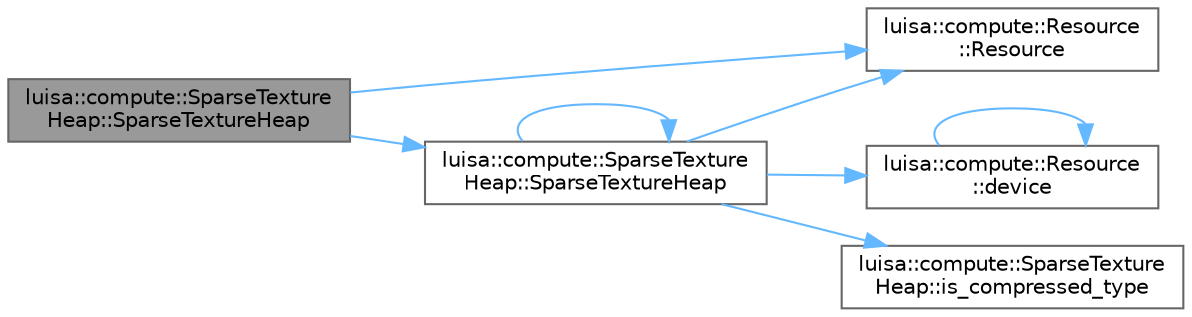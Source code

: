digraph "luisa::compute::SparseTextureHeap::SparseTextureHeap"
{
 // LATEX_PDF_SIZE
  bgcolor="transparent";
  edge [fontname=Helvetica,fontsize=10,labelfontname=Helvetica,labelfontsize=10];
  node [fontname=Helvetica,fontsize=10,shape=box,height=0.2,width=0.4];
  rankdir="LR";
  Node1 [id="Node000001",label="luisa::compute::SparseTexture\lHeap::SparseTextureHeap",height=0.2,width=0.4,color="gray40", fillcolor="grey60", style="filled", fontcolor="black",tooltip=" "];
  Node1 -> Node2 [id="edge8_Node000001_Node000002",color="steelblue1",style="solid",tooltip=" "];
  Node2 [id="Node000002",label="luisa::compute::Resource\l::Resource",height=0.2,width=0.4,color="grey40", fillcolor="white", style="filled",URL="$classluisa_1_1compute_1_1_resource.html#ad04c9df5461ad463bc3bfa340590a61a",tooltip=" "];
  Node1 -> Node3 [id="edge9_Node000001_Node000003",color="steelblue1",style="solid",tooltip=" "];
  Node3 [id="Node000003",label="luisa::compute::SparseTexture\lHeap::SparseTextureHeap",height=0.2,width=0.4,color="grey40", fillcolor="white", style="filled",URL="$classluisa_1_1compute_1_1_sparse_texture_heap.html#a8b0d5fa44c494895350ff45779a60e42",tooltip=" "];
  Node3 -> Node4 [id="edge10_Node000003_Node000004",color="steelblue1",style="solid",tooltip=" "];
  Node4 [id="Node000004",label="luisa::compute::Resource\l::device",height=0.2,width=0.4,color="grey40", fillcolor="white", style="filled",URL="$classluisa_1_1compute_1_1_resource.html#a80d70cb175660af12e01637de33f32bc",tooltip=" "];
  Node4 -> Node4 [id="edge11_Node000004_Node000004",color="steelblue1",style="solid",tooltip=" "];
  Node3 -> Node5 [id="edge12_Node000003_Node000005",color="steelblue1",style="solid",tooltip=" "];
  Node5 [id="Node000005",label="luisa::compute::SparseTexture\lHeap::is_compressed_type",height=0.2,width=0.4,color="grey40", fillcolor="white", style="filled",URL="$classluisa_1_1compute_1_1_sparse_texture_heap.html#ad277f707b9b4bed3179ded2142ee33ef",tooltip=" "];
  Node3 -> Node2 [id="edge13_Node000003_Node000002",color="steelblue1",style="solid",tooltip=" "];
  Node3 -> Node3 [id="edge14_Node000003_Node000003",color="steelblue1",style="solid",tooltip=" "];
}
